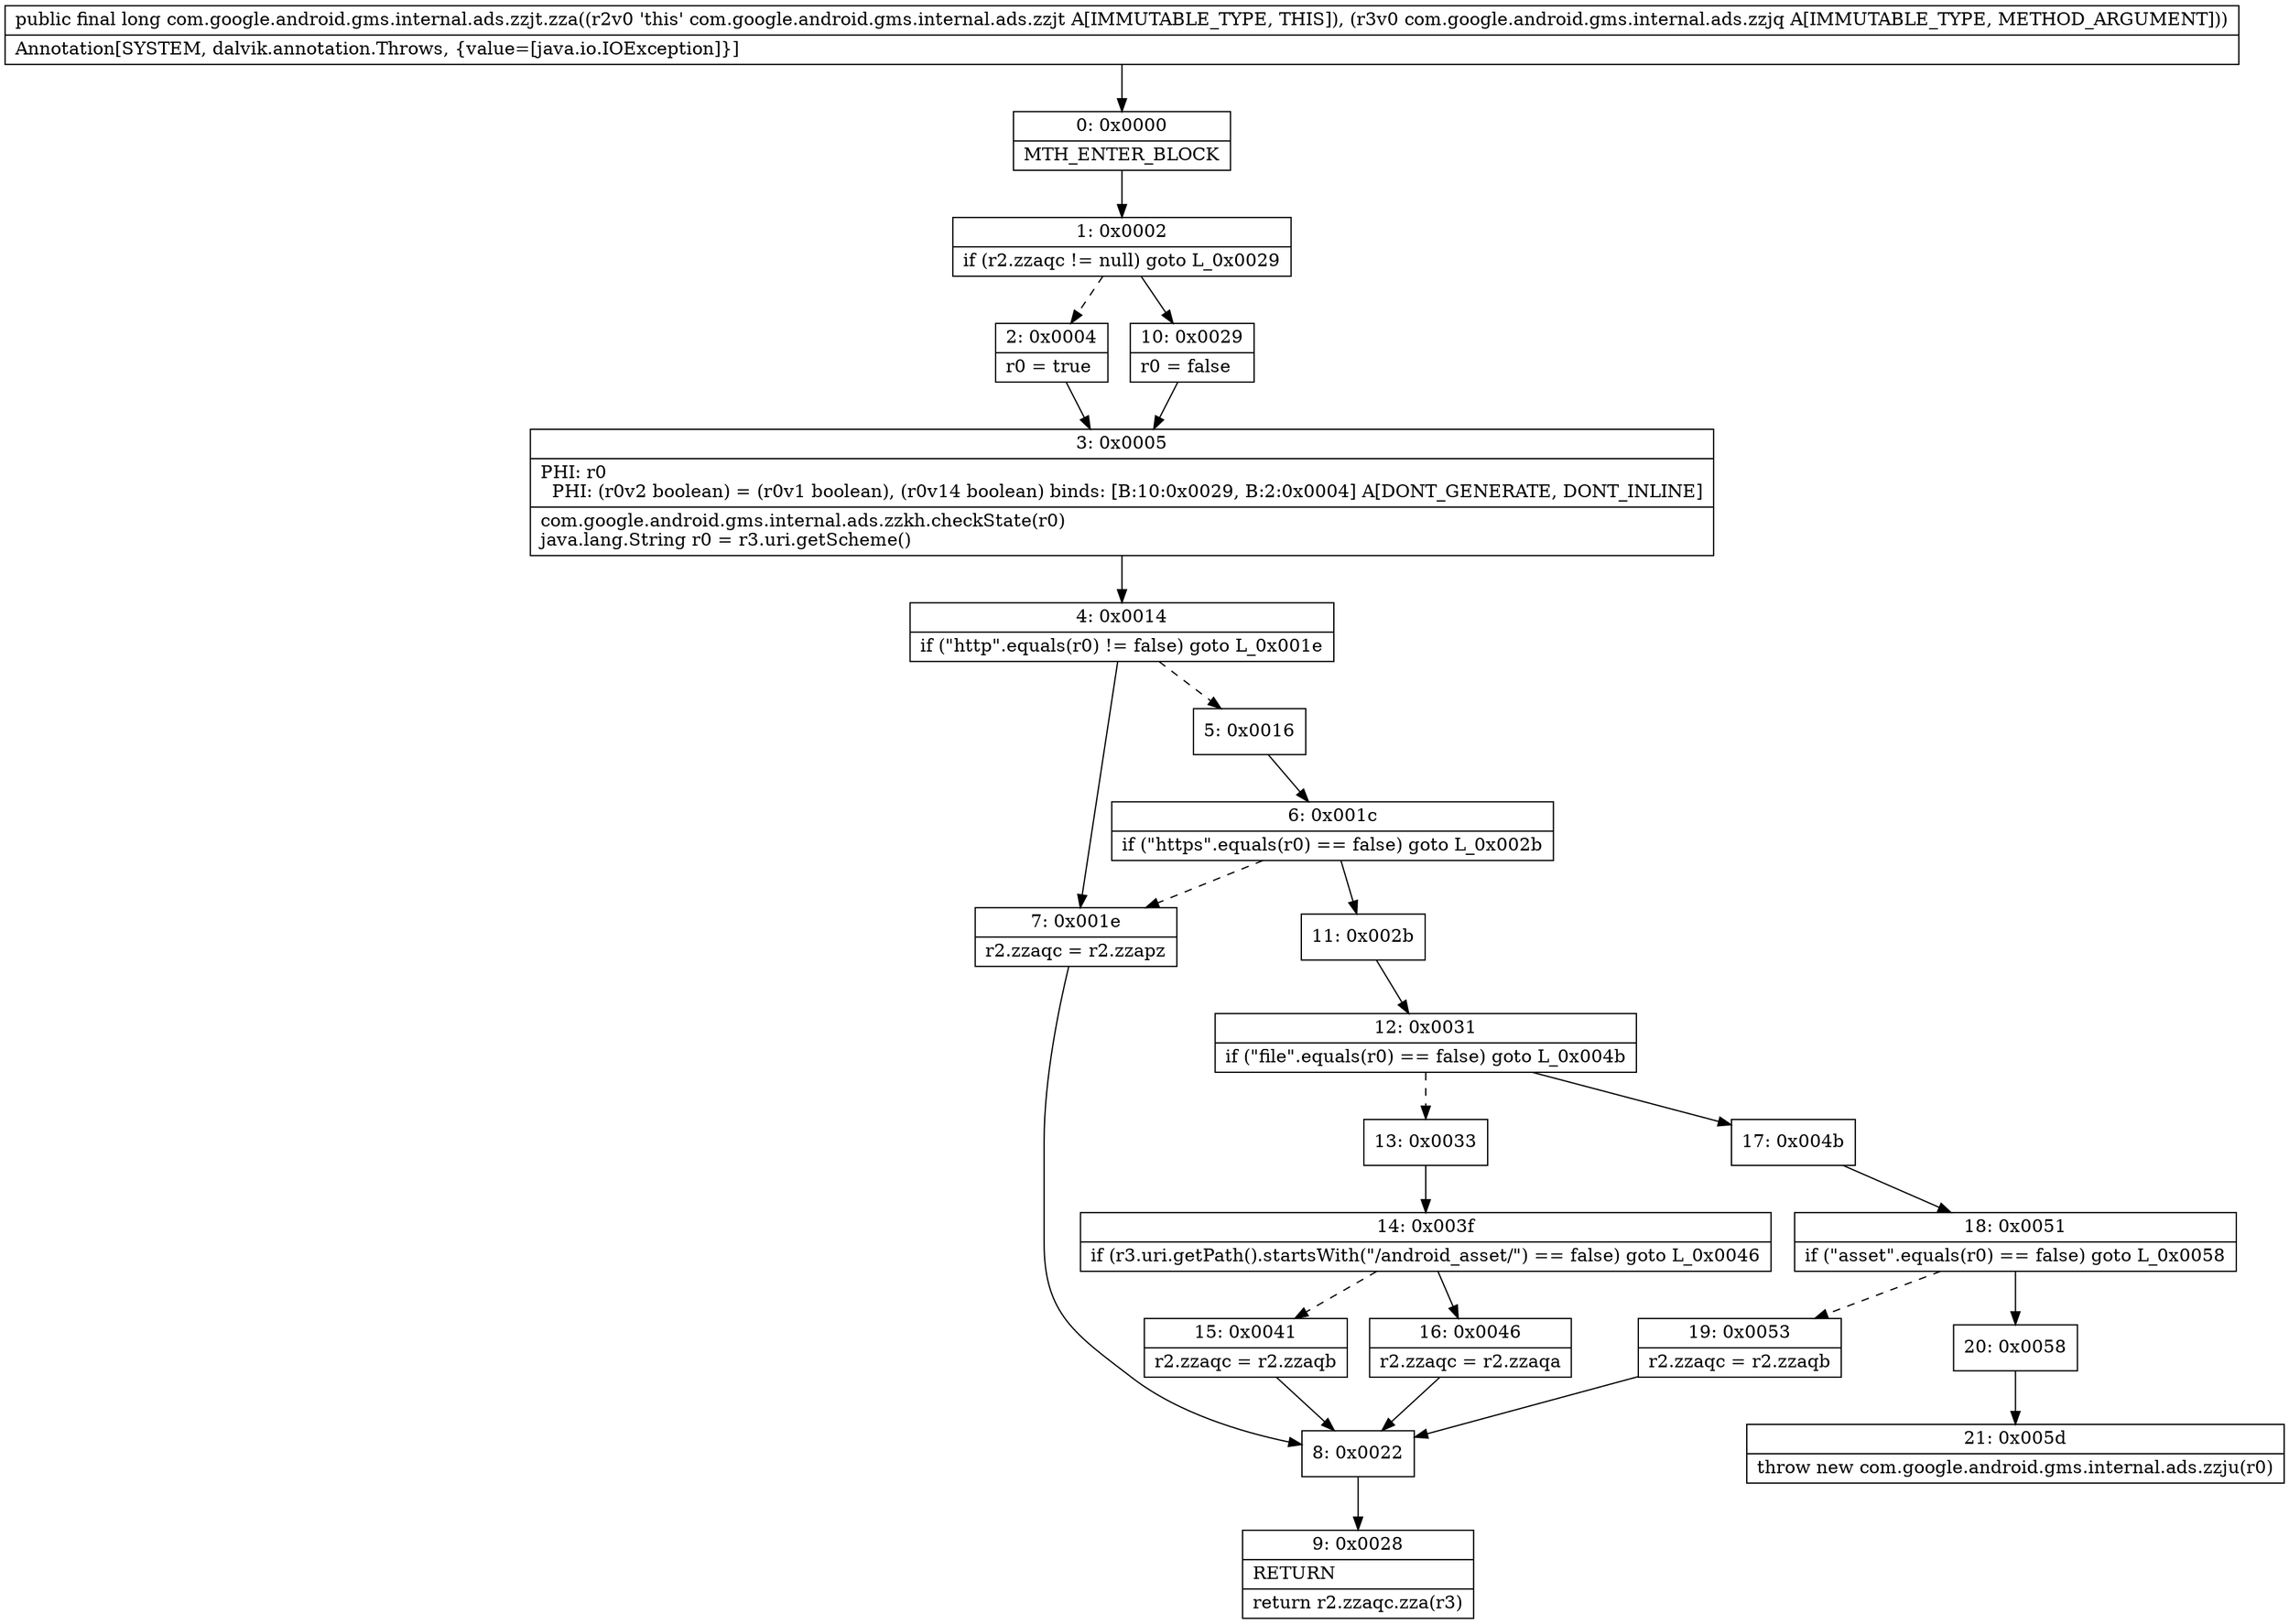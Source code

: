 digraph "CFG forcom.google.android.gms.internal.ads.zzjt.zza(Lcom\/google\/android\/gms\/internal\/ads\/zzjq;)J" {
Node_0 [shape=record,label="{0\:\ 0x0000|MTH_ENTER_BLOCK\l}"];
Node_1 [shape=record,label="{1\:\ 0x0002|if (r2.zzaqc != null) goto L_0x0029\l}"];
Node_2 [shape=record,label="{2\:\ 0x0004|r0 = true\l}"];
Node_3 [shape=record,label="{3\:\ 0x0005|PHI: r0 \l  PHI: (r0v2 boolean) = (r0v1 boolean), (r0v14 boolean) binds: [B:10:0x0029, B:2:0x0004] A[DONT_GENERATE, DONT_INLINE]\l|com.google.android.gms.internal.ads.zzkh.checkState(r0)\ljava.lang.String r0 = r3.uri.getScheme()\l}"];
Node_4 [shape=record,label="{4\:\ 0x0014|if (\"http\".equals(r0) != false) goto L_0x001e\l}"];
Node_5 [shape=record,label="{5\:\ 0x0016}"];
Node_6 [shape=record,label="{6\:\ 0x001c|if (\"https\".equals(r0) == false) goto L_0x002b\l}"];
Node_7 [shape=record,label="{7\:\ 0x001e|r2.zzaqc = r2.zzapz\l}"];
Node_8 [shape=record,label="{8\:\ 0x0022}"];
Node_9 [shape=record,label="{9\:\ 0x0028|RETURN\l|return r2.zzaqc.zza(r3)\l}"];
Node_10 [shape=record,label="{10\:\ 0x0029|r0 = false\l}"];
Node_11 [shape=record,label="{11\:\ 0x002b}"];
Node_12 [shape=record,label="{12\:\ 0x0031|if (\"file\".equals(r0) == false) goto L_0x004b\l}"];
Node_13 [shape=record,label="{13\:\ 0x0033}"];
Node_14 [shape=record,label="{14\:\ 0x003f|if (r3.uri.getPath().startsWith(\"\/android_asset\/\") == false) goto L_0x0046\l}"];
Node_15 [shape=record,label="{15\:\ 0x0041|r2.zzaqc = r2.zzaqb\l}"];
Node_16 [shape=record,label="{16\:\ 0x0046|r2.zzaqc = r2.zzaqa\l}"];
Node_17 [shape=record,label="{17\:\ 0x004b}"];
Node_18 [shape=record,label="{18\:\ 0x0051|if (\"asset\".equals(r0) == false) goto L_0x0058\l}"];
Node_19 [shape=record,label="{19\:\ 0x0053|r2.zzaqc = r2.zzaqb\l}"];
Node_20 [shape=record,label="{20\:\ 0x0058}"];
Node_21 [shape=record,label="{21\:\ 0x005d|throw new com.google.android.gms.internal.ads.zzju(r0)\l}"];
MethodNode[shape=record,label="{public final long com.google.android.gms.internal.ads.zzjt.zza((r2v0 'this' com.google.android.gms.internal.ads.zzjt A[IMMUTABLE_TYPE, THIS]), (r3v0 com.google.android.gms.internal.ads.zzjq A[IMMUTABLE_TYPE, METHOD_ARGUMENT]))  | Annotation[SYSTEM, dalvik.annotation.Throws, \{value=[java.io.IOException]\}]\l}"];
MethodNode -> Node_0;
Node_0 -> Node_1;
Node_1 -> Node_2[style=dashed];
Node_1 -> Node_10;
Node_2 -> Node_3;
Node_3 -> Node_4;
Node_4 -> Node_5[style=dashed];
Node_4 -> Node_7;
Node_5 -> Node_6;
Node_6 -> Node_7[style=dashed];
Node_6 -> Node_11;
Node_7 -> Node_8;
Node_8 -> Node_9;
Node_10 -> Node_3;
Node_11 -> Node_12;
Node_12 -> Node_13[style=dashed];
Node_12 -> Node_17;
Node_13 -> Node_14;
Node_14 -> Node_15[style=dashed];
Node_14 -> Node_16;
Node_15 -> Node_8;
Node_16 -> Node_8;
Node_17 -> Node_18;
Node_18 -> Node_19[style=dashed];
Node_18 -> Node_20;
Node_19 -> Node_8;
Node_20 -> Node_21;
}


